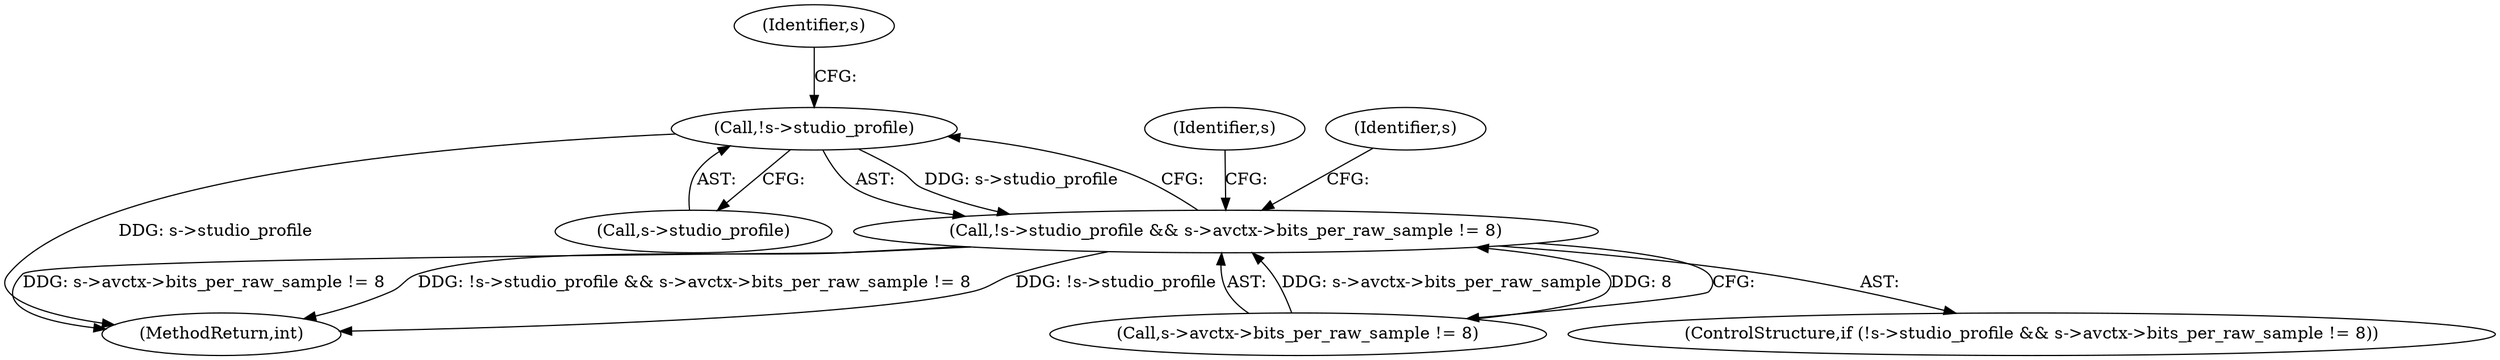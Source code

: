 digraph "0_FFmpeg_2aa9047486dbff12d9e040f917e5f799ed2fd78b@pointer" {
"1000127" [label="(Call,!s->studio_profile)"];
"1000126" [label="(Call,!s->studio_profile && s->avctx->bits_per_raw_sample != 8)"];
"1000125" [label="(ControlStructure,if (!s->studio_profile && s->avctx->bits_per_raw_sample != 8))"];
"1000134" [label="(Identifier,s)"];
"1000127" [label="(Call,!s->studio_profile)"];
"1000149" [label="(Identifier,s)"];
"1000126" [label="(Call,!s->studio_profile && s->avctx->bits_per_raw_sample != 8)"];
"1000128" [label="(Call,s->studio_profile)"];
"1000748" [label="(MethodReturn,int)"];
"1000141" [label="(Identifier,s)"];
"1000131" [label="(Call,s->avctx->bits_per_raw_sample != 8)"];
"1000127" -> "1000126"  [label="AST: "];
"1000127" -> "1000128"  [label="CFG: "];
"1000128" -> "1000127"  [label="AST: "];
"1000134" -> "1000127"  [label="CFG: "];
"1000126" -> "1000127"  [label="CFG: "];
"1000127" -> "1000748"  [label="DDG: s->studio_profile"];
"1000127" -> "1000126"  [label="DDG: s->studio_profile"];
"1000126" -> "1000125"  [label="AST: "];
"1000126" -> "1000131"  [label="CFG: "];
"1000131" -> "1000126"  [label="AST: "];
"1000141" -> "1000126"  [label="CFG: "];
"1000149" -> "1000126"  [label="CFG: "];
"1000126" -> "1000748"  [label="DDG: !s->studio_profile && s->avctx->bits_per_raw_sample != 8"];
"1000126" -> "1000748"  [label="DDG: !s->studio_profile"];
"1000126" -> "1000748"  [label="DDG: s->avctx->bits_per_raw_sample != 8"];
"1000131" -> "1000126"  [label="DDG: s->avctx->bits_per_raw_sample"];
"1000131" -> "1000126"  [label="DDG: 8"];
}
